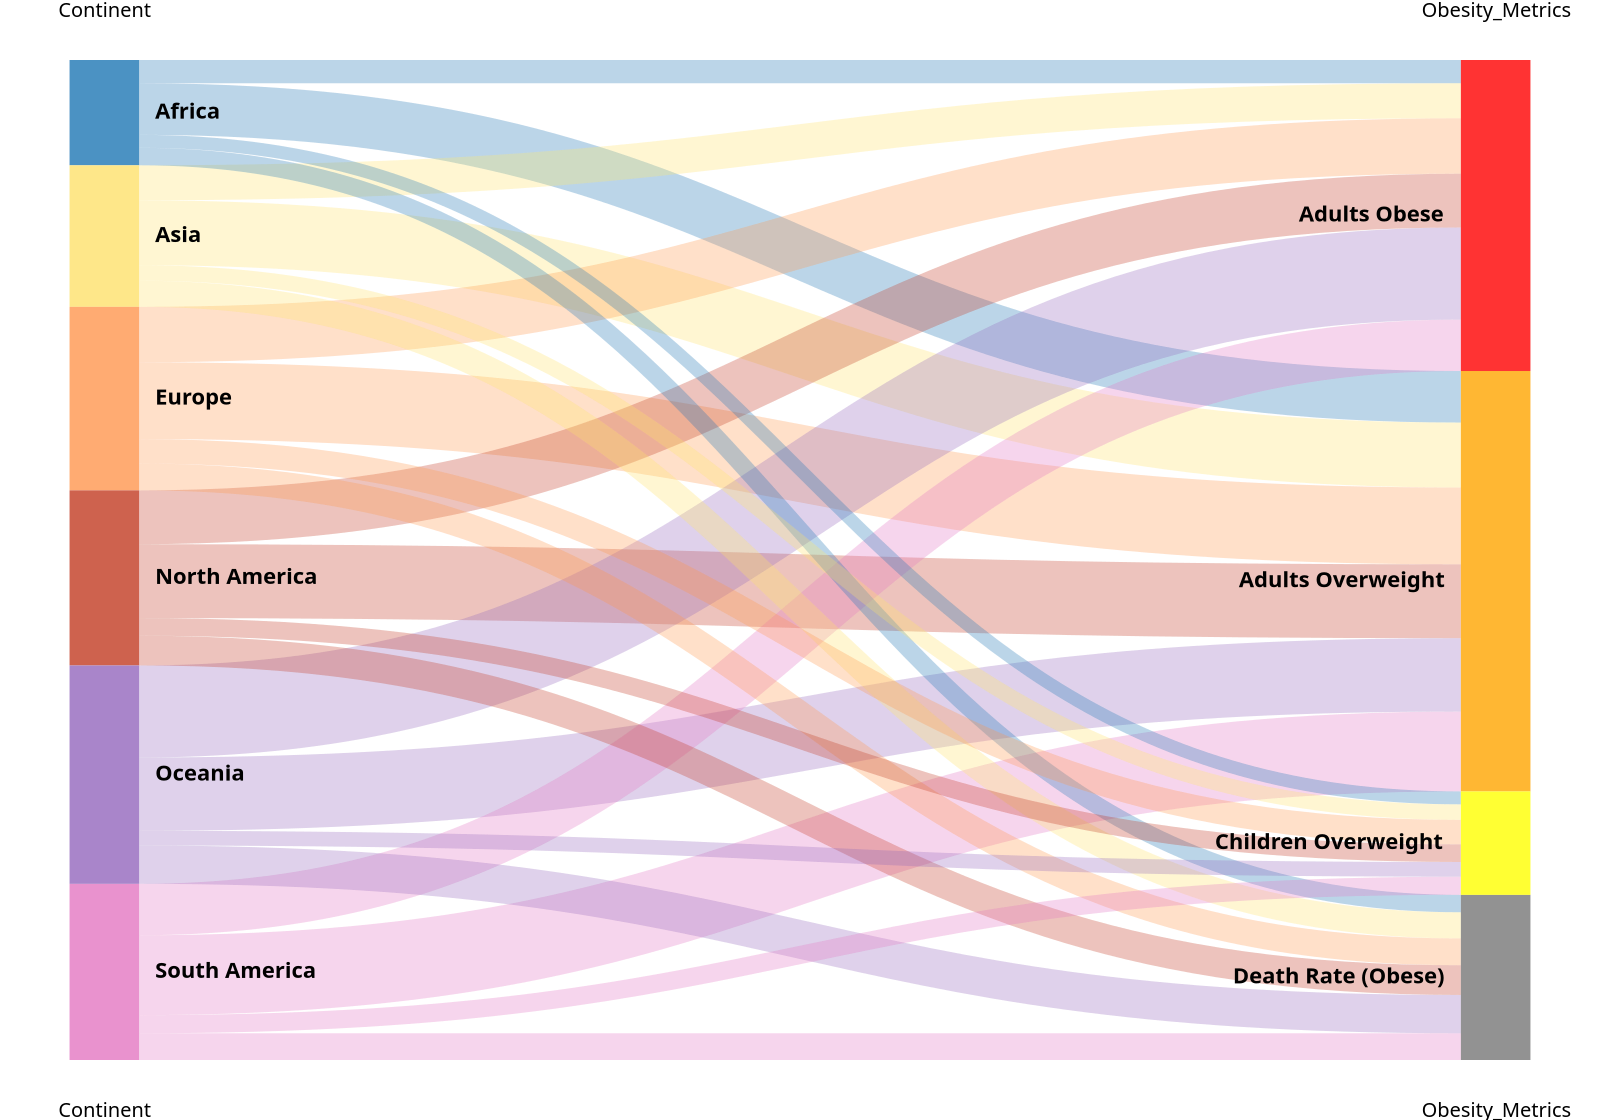 {
  "$schema": "https://vega.github.io/schema/vega/v5.2.0.json",
  "height": 500,
  "width": 800,
  "data": [
    {
      "name": "rawData",
      "values" : [{
        "Continent" : "Africa",
        "Obesity_Metrics" : "Adults Overweight",
        "Count" : 22.67
      },{
        "Continent" : "Asia",
        "Obesity_Metrics" : "Adults Overweight",
        "Count" : 28.52
      }, {
        "Continent" : "Europe",
        "Obesity_Metrics" : "Adults Overweight",
        "Count" : 33.76
      },{
        "Continent" : "North America",
        "Obesity_Metrics" : "Adults Overweight",
        "Count" : 32.46
      }, {
        "Continent" : "South America",
        "Obesity_Metrics" : "Adults Overweight",
        "Count" : 35.1
      },{
        "Continent" : "Oceania",
        "Obesity_Metrics" : "Adults Overweight",
        "Count" : 32.23
      },
      {
        "Continent" : "Africa",
        "Obesity_Metrics" : "Adults Obese",
        "Count" : 10.22
      },{
        "Continent" : "Asia",
        "Obesity_Metrics" : "Adults Obese",
        "Count" : 15.4
      }, {
        "Continent" : "Europe",
        "Obesity_Metrics" : "Adults Obese",
        "Count" : 24.35
      }, {
        "Continent" : "North America",
        "Obesity_Metrics" : "Adults Obese",
        "Count" : 23.65
      },{
        "Continent" : "South America",
        "Obesity_Metrics" : "Adults Obese",
        "Count" : 22.6
      },{
        "Continent" : "Oceania",
        "Obesity_Metrics" : "Adults Obese",
        "Count" : 40.45
      },{
        "Continent" : "Africa",
        "Obesity_Metrics" : "Death Rate (Obese)",
        "Count" : 7.67
      },
      {
        "Continent" : "Asia",
        "Obesity_Metrics" : "Death Rate (Obese)",
        "Count" : 11.48
      },{
        "Continent" : "Europe",
        "Obesity_Metrics" : "Death Rate (Obese)",
        "Count" : 11.79
      },{
        "Continent" : "North America",
        "Obesity_Metrics" : "Death Rate (Obese)",
        "Count" : 13.06
      },{
        "Continent" : "South America",
        "Obesity_Metrics" : "Death Rate (Obese)",
        "Count" : 11.74
      },{
        "Continent" : "Oceania",
        "Obesity_Metrics" : "Death Rate (Obese)",
        "Count" : 16.83
      },{
        "Continent" : "Africa",
        "Obesity_Metrics" : "Children Overweight",
        "Count" : 5.7
      },{
        "Continent" : "Asia",
        "Obesity_Metrics" : "Children Overweight",
        "Count" : 6.81
      },{
        "Continent" : "Europe",
        "Obesity_Metrics" : "Children Overweight",
        "Count" : 10.75
      },{
        "Continent" : "North America",
        "Obesity_Metrics" : "Children Overweight",
        "Count" : 7.76
      },{
        "Continent" : "South America",
        "Obesity_Metrics" : "Children Overweight",
        "Count" : 7.98
      },{
        "Continent" : "Oceania",
        "Obesity_Metrics" : "Children Overweight",
        "Count" : 6.45
      }        
     ],
    "transform": [
      {
        "type": "formula",
        "expr": "datum['Continent']",
        "as": "stk1"
      },
      {
        "type": "formula",
        "expr": "datum.Obesity_Metrics",
        "as": "stk2"
      },
      {
        "type": "formula",
        "expr": "datum.Count",
        "as": "size"
      }
    ]
  },
  {
    "name": "nodes",
    "source": "rawData",
    "transform": [
      {
        "type": "filter",
        "expr": "!groupSelector || groupSelector.stk1 == datum.stk1 || groupSelector.stk2 == datum.stk2"
      },
      {
        "type": "formula",
        "expr": "datum.stk1+datum.stk2",
        "as": "key"
      },
      {
        "type": "fold",
        "fields": [
          "stk1",
          "stk2"
        ],
        "as": [
          "stack",
          "grpId"
        ]
      },
      {
        "type": "formula",
        "expr": "datum.stack == 'stk1' ? datum.stk1+' '+datum.stk2 : datum.stk2+' '+datum.stk1",
        "as": "sortField"
      },
      {
        "type": "stack",
        "groupby": [
          "stack"
        ],
        "sort": {
          "field": "sortField",
          "order": "descending"
        },
        "field": "size"
      },
      {
        "type": "formula",
        "expr": "(datum.y0+datum.y1)/2",
        "as": "yc"
      }
    ]
  },
  {
    "name": "groups",
    "source": "nodes",
    "transform": [
      {
        "type": "aggregate",
        "groupby": [
          "stack",
          "grpId"
        ],
        "fields": [
          "size"
        ],
        "ops": [
          "sum"
        ],
        "as": [
          "total"
        ]
      },
      {
        "type": "stack",
        "groupby": [
          "stack"
        ],
        "sort": {
          "field": "grpId",
          "order": "descending"
        },
        "field": "total"
      },
      {
        "type": "formula",
        "expr": "scale('y', datum.y0)",
        "as": "scaledY0"
      },
      {
        "type": "formula",
        "expr": "scale('y', datum.y1)",
        "as": "scaledY1"
      },
      {
        "type": "formula",
        "expr": "datum.stack == 'stk1'",
        "as": "rightLabel"
      },
      {
        "type": "formula",
        "expr": "round((datum.total/domain('y')[1]) * 100)",
        "as": "percentage"
      }
    ]
  },
  {
    "name": "destinationNodes",
    "source": "nodes",
    "transform": [
      {
        "type": "filter",
        "expr": "datum.stack == 'stk2'"
      }
    ]
  },
  {
    "name": "edges",
    "source": "nodes",
    "transform": [
      {
        "type": "filter",
        "expr": "datum.stack == 'stk1'"
      },
      {
        "type": "lookup",
        "from": "destinationNodes",
        "key": "key",
        "fields": [
          "key"
        ],
        "as": [
          "target"
        ]
      },
      {
        "type": "linkpath",
        "orient": "horizontal",
        "shape": "diagonal",
        "sourceY": {
          "expr": "scale('y', datum.yc)"
        },
        "sourceX": {
          "expr": "scale('x', 'stk1') + bandwidth('x')"
        },
        "targetY": {
          "expr": "scale('y', datum.target.yc)"
        },
        "targetX": {
          "expr": "scale('x', 'stk2')"
        }
      },
      {
        "type": "formula",
        "expr": "range('y')[0]-scale('y', datum.size)",
        "as": "strokeWidth"
      },
      {
        "type": "formula",
        "expr": "(datum.total/domain('y')[1]) * 100",
        "as": "percentage"
      }
    ]
  }
],
"scales": [
  {
    "name": "x",
    "type": "band",
    "range": "width",
    "domain": [
      "stk1",
      "stk2"
    ],
    "paddingOuter": 0.05,
    "paddingInner": 0.95
  },
  {
    "name": "y",
    "type": "linear",
    "range": "height",
    "domain": {
      "data": "nodes",
      "field": "y1"
    }
  },
  {
    "name": "color",
    "type": "ordinal",
    "range":["#1f77b4", "#FDE26C", "#FF964F", "#C23B22", "#9467bd", "#e377c2", 
    "red", "orange","yellow", "#777777"
    ],
    "domain": ["Africa", "Asia", "Europe", "North America", "Oceania", "South America", "Adults Obese", "Adults Overweight", "Children Overweight", "Death Rate (Obese)"]
  },
  {
    "name": "stackNames",
    "type": "ordinal",
    "range": [
      "Continent",
      "Obesity_Metrics"
    ],
    "domain": [
      "stk1",
      "stk2"
    ]
  }
],
"axes": [
  {
    "orient": "bottom",
    "scale": "x",
    "domain" : false,
    "ticks" : false,
    "labelPadding" : 20,
    "encode": {
      "labels": {
        "update": {
          "text": {
            "scale": "stackNames",
            "field": "value",
            "fontWeight" : "bold",
            "fontSize" : 14
          }
        }
      }
    }
  },
  {
    "orient": "top",
    "scale": "x",
    "domain" : false,
    "ticks" : false,
    "labelPadding" : 20,
    "encode": {
      "labels": {
        "update": {
          "text": {
            "scale": "stackNames",
            "field": "value",
            "fontWeight" : "bold",
            "fontSize" : 14
          }
        }
      }
    }
  },
  {
    "orient": "left",
    "scale": "y",
    "labels" : false,
    "domain" : false,
    "ticks" : false
  }
],
"marks": [
  {
    "type": "path",
    "name": "edgeMark",
    "from": {
      "data": "edges"
    },
    "clip": true,
    "encode": {
      "update": {
        "stroke": [
          {
            "test": "groupSelector && groupSelector.stack=='stk1'",
            "scale": "color",
            "field": "stk2"
          },
          {
            "scale":"color", "field":"stk1"
          }
        ],
        "strokeWidth": {
          "field": "strokeWidth"
        },
        "path": {
          "field": "path"
        },
        "strokeOpacity": {
          "signal": "!groupSelector && (groupHover.stk1 == datum.stk1 || groupHover.stk2 == datum.stk2) ? 0.9 : 0.3"
        },
        "zindex": {
          "signal": "!groupSelector && (groupHover.stk1 == datum.stk1 || groupHover.stk2 == datum.stk2) ? 1 : 0"
        },
        "tooltip": {
          "signal": "{\"Continent\": datum.stk1, \"Obesity Metrics\": datum.stk2, \"Percentage (%)\":format(datum.size, ',.2f')}"
        }
      },
      "hover": {
        "strokeOpacity": {
          "value": 1
        }
      }
    }
  },
  {
    "type": "rect",
    "name": "groupMark",
    "from": {
      "data": "groups"
    },
    "encode": {
      "enter": {
        "fill": {
          "scale": "color", 
          "field" : "grpId"
        },
        "width": {
          "scale": "x",
          "band": 1
        }
      },
      "update": {
        "x": {
          "scale": "x",
          "field": "stack"
        },
        "y": {
          "field": "scaledY0"
        },
        "y2": {
          "field": "scaledY1"
        },
        "fillOpacity": {
          "value": 0.8
        },
        "tooltip": {
          "signal": "'In the population affected by overweight and obesity,' + datum.grpId + ' contributes ' + format(datum.percentage, ',.0f') + '%'"
        }
      },
      "hover": {
        "fillOpacity": {
          "value": 1
        }
      }
    }
  },
  {
    "type": "text",
    "from": {
      "data": "groups"
    },
    "interactive": false,
    "encode": {
      "update": {
        "x": {
          "signal": "scale('x', datum.stack) + (datum.rightLabel ? bandwidth('x') + 8 : -8)"
        },
        "yc": {
          "signal": "(datum.scaledY0 + datum.scaledY1)/2"
        },
        "align": {
          "signal": "datum.rightLabel ? 'left' : 'right'"
        },
        "baseline": {
          "value": "middle"
        },
        "fontWeight": {
          "value": "bold"
        },
        "text": {
          "signal": "abs(datum.scaledY0-datum.scaledY1) > 13 ? datum.grpId : ''"
        }
      }
    }
  },
  {
    "type": "group",
    "data": [
      {
        "name": "dataForShowAll",
        "values": [
          {}
        ],
        "transform": [
          {
            "type": "filter",
            "expr": "groupSelector"
          }
        ]
      }
    ],
    "encode": {
      "enter": {
        "xc": {
          "signal": "width/2"
        },
        "y": {
          "value": 30
        },
        "width": {
          "value": 80
        },
        "height": {
          "value": 30
        }
      }
    },
    "marks": [
      {
        "type": "group",
        "name": "groupReset",
        "from": {
          "data": "dataForShowAll"
        },
        "encode": {
          "enter": {
            "cornerRadius": {
              "value": 6
            },
            "fill": {
              "value": "#f5f5f5"
            },
            "stroke": {
              "value": "#c1c1c1"
            },
            "strokeWidth": {
              "value": 2
            },
            "height": {
              "field": {
                "group": "height"
              }
            },
            "width": {
              "field": {
                "group": "width"
              }
            }
          },
          "update": {
            "opacity": {
              "value": 1
            }
          },
          "hover": {
            "opacity": {
              "value": 0.7
            }
          }
        },
        "marks": [
          {
            "type": "text",
            "interactive": false,
            "encode": {
              "enter": {
                "xc": {
                  "field": {
                    "group": "width"
                  },
                  "mult": 0.5
                },
                "yc": {
                  "field": {
                    "group": "height"
                  },
                  "mult": 0.5,
                  "offset": 2
                },
                "align": {
                  "value": "center"
                },
                "baseline": {
                  "value": "middle"
                },
                "fontWeight": {
                  "value": "bold"
                },
                "text": {
                  "value": "Show All"
                }
              }
            }
          }
        ]
      }
    ]
  }
],
"signals": [
  {
    "name": "groupHover",
    "value": {},
    "on": [
      {
        "events": "@groupMark:mouseover",
        "update": "{stk1:datum.stack=='stk1' && datum.grpId, stk2:datum.stack=='stk2' && datum.grpId}"
      },
      {
        "events": "mouseout",
        "update": "{}"
      }
    ]
  },
  {
    "name": "groupSelector",
    "value": false,
    "on": [
      {
        "events": "@groupMark:click!",
        "update": "{stack:datum.stack, stk1:datum.stack=='stk1' && datum.grpId, stk2:datum.stack=='stk2' && datum.grpId}"
      },
  
      {
        "events": [
          {
            "type": "click",
            "markname": "groupReset"
          },
          {
            "type": "dblclick"
          }
        ],
        "update": "false"
      }
    ]
  }
],
"config": {"view": {"stroke": null}, 
"background": null}
}